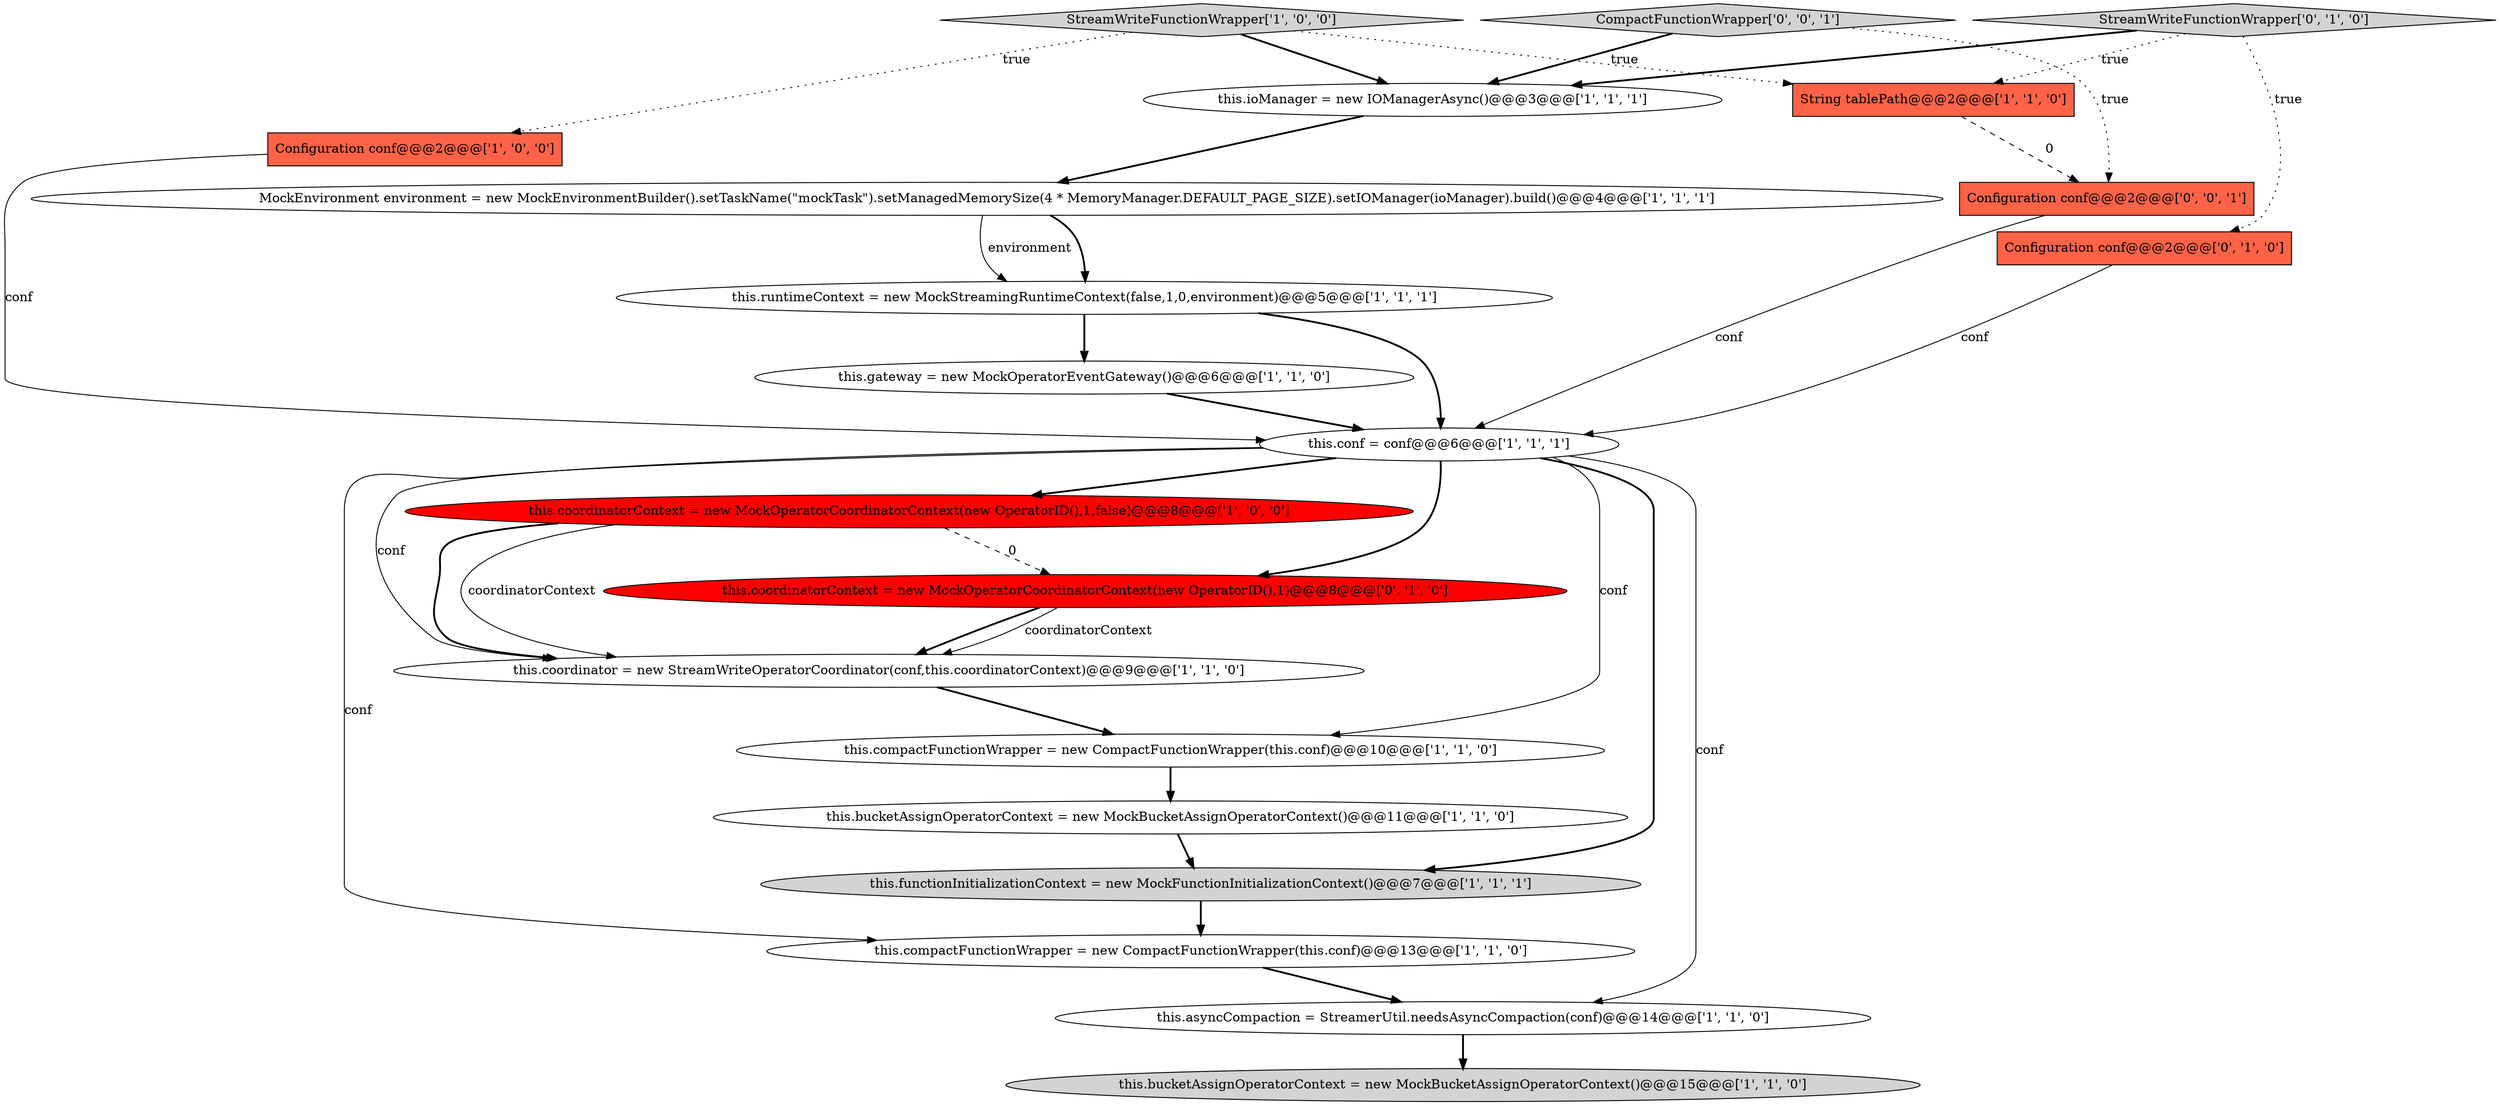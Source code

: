 digraph {
9 [style = filled, label = "StreamWriteFunctionWrapper['1', '0', '0']", fillcolor = lightgray, shape = diamond image = "AAA0AAABBB1BBB"];
4 [style = filled, label = "MockEnvironment environment = new MockEnvironmentBuilder().setTaskName(\"mockTask\").setManagedMemorySize(4 * MemoryManager.DEFAULT_PAGE_SIZE).setIOManager(ioManager).build()@@@4@@@['1', '1', '1']", fillcolor = white, shape = ellipse image = "AAA0AAABBB1BBB"];
6 [style = filled, label = "this.compactFunctionWrapper = new CompactFunctionWrapper(this.conf)@@@13@@@['1', '1', '0']", fillcolor = white, shape = ellipse image = "AAA0AAABBB1BBB"];
14 [style = filled, label = "this.asyncCompaction = StreamerUtil.needsAsyncCompaction(conf)@@@14@@@['1', '1', '0']", fillcolor = white, shape = ellipse image = "AAA0AAABBB1BBB"];
15 [style = filled, label = "this.runtimeContext = new MockStreamingRuntimeContext(false,1,0,environment)@@@5@@@['1', '1', '1']", fillcolor = white, shape = ellipse image = "AAA0AAABBB1BBB"];
8 [style = filled, label = "this.ioManager = new IOManagerAsync()@@@3@@@['1', '1', '1']", fillcolor = white, shape = ellipse image = "AAA0AAABBB1BBB"];
20 [style = filled, label = "CompactFunctionWrapper['0', '0', '1']", fillcolor = lightgray, shape = diamond image = "AAA0AAABBB3BBB"];
7 [style = filled, label = "Configuration conf@@@2@@@['1', '0', '0']", fillcolor = tomato, shape = box image = "AAA0AAABBB1BBB"];
12 [style = filled, label = "this.coordinatorContext = new MockOperatorCoordinatorContext(new OperatorID(),1,false)@@@8@@@['1', '0', '0']", fillcolor = red, shape = ellipse image = "AAA1AAABBB1BBB"];
13 [style = filled, label = "this.functionInitializationContext = new MockFunctionInitializationContext()@@@7@@@['1', '1', '1']", fillcolor = lightgray, shape = ellipse image = "AAA0AAABBB1BBB"];
1 [style = filled, label = "this.conf = conf@@@6@@@['1', '1', '1']", fillcolor = white, shape = ellipse image = "AAA0AAABBB1BBB"];
3 [style = filled, label = "this.gateway = new MockOperatorEventGateway()@@@6@@@['1', '1', '0']", fillcolor = white, shape = ellipse image = "AAA0AAABBB1BBB"];
11 [style = filled, label = "this.bucketAssignOperatorContext = new MockBucketAssignOperatorContext()@@@15@@@['1', '1', '0']", fillcolor = lightgray, shape = ellipse image = "AAA0AAABBB1BBB"];
18 [style = filled, label = "StreamWriteFunctionWrapper['0', '1', '0']", fillcolor = lightgray, shape = diamond image = "AAA0AAABBB2BBB"];
17 [style = filled, label = "this.coordinatorContext = new MockOperatorCoordinatorContext(new OperatorID(),1)@@@8@@@['0', '1', '0']", fillcolor = red, shape = ellipse image = "AAA1AAABBB2BBB"];
2 [style = filled, label = "this.compactFunctionWrapper = new CompactFunctionWrapper(this.conf)@@@10@@@['1', '1', '0']", fillcolor = white, shape = ellipse image = "AAA0AAABBB1BBB"];
16 [style = filled, label = "Configuration conf@@@2@@@['0', '1', '0']", fillcolor = tomato, shape = box image = "AAA0AAABBB2BBB"];
5 [style = filled, label = "this.coordinator = new StreamWriteOperatorCoordinator(conf,this.coordinatorContext)@@@9@@@['1', '1', '0']", fillcolor = white, shape = ellipse image = "AAA0AAABBB1BBB"];
19 [style = filled, label = "Configuration conf@@@2@@@['0', '0', '1']", fillcolor = tomato, shape = box image = "AAA0AAABBB3BBB"];
10 [style = filled, label = "String tablePath@@@2@@@['1', '1', '0']", fillcolor = tomato, shape = box image = "AAA0AAABBB1BBB"];
0 [style = filled, label = "this.bucketAssignOperatorContext = new MockBucketAssignOperatorContext()@@@11@@@['1', '1', '0']", fillcolor = white, shape = ellipse image = "AAA0AAABBB1BBB"];
17->5 [style = solid, label="coordinatorContext"];
17->5 [style = bold, label=""];
1->2 [style = solid, label="conf"];
12->5 [style = bold, label=""];
0->13 [style = bold, label=""];
3->1 [style = bold, label=""];
18->16 [style = dotted, label="true"];
10->19 [style = dashed, label="0"];
4->15 [style = solid, label="environment"];
4->15 [style = bold, label=""];
1->6 [style = solid, label="conf"];
12->17 [style = dashed, label="0"];
7->1 [style = solid, label="conf"];
15->3 [style = bold, label=""];
9->8 [style = bold, label=""];
1->13 [style = bold, label=""];
1->17 [style = bold, label=""];
6->14 [style = bold, label=""];
18->10 [style = dotted, label="true"];
5->2 [style = bold, label=""];
20->8 [style = bold, label=""];
2->0 [style = bold, label=""];
12->5 [style = solid, label="coordinatorContext"];
1->14 [style = solid, label="conf"];
16->1 [style = solid, label="conf"];
19->1 [style = solid, label="conf"];
1->12 [style = bold, label=""];
20->19 [style = dotted, label="true"];
18->8 [style = bold, label=""];
8->4 [style = bold, label=""];
13->6 [style = bold, label=""];
9->7 [style = dotted, label="true"];
1->5 [style = solid, label="conf"];
9->10 [style = dotted, label="true"];
14->11 [style = bold, label=""];
15->1 [style = bold, label=""];
}
